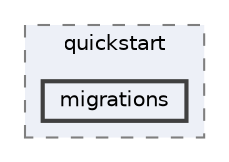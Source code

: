 digraph "env/lib/python3.12/site-packages/tutorial/quickstart/migrations"
{
 // LATEX_PDF_SIZE
  bgcolor="transparent";
  edge [fontname=Helvetica,fontsize=10,labelfontname=Helvetica,labelfontsize=10];
  node [fontname=Helvetica,fontsize=10,shape=box,height=0.2,width=0.4];
  compound=true
  subgraph clusterdir_1e912b4a772a0dcbf7c5eea6cf55fd11 {
    graph [ bgcolor="#edf0f7", pencolor="grey50", label="quickstart", fontname=Helvetica,fontsize=10 style="filled,dashed", URL="dir_1e912b4a772a0dcbf7c5eea6cf55fd11.html",tooltip=""]
  dir_8414ebd15ced0739086d5693a878420b [label="migrations", fillcolor="#edf0f7", color="grey25", style="filled,bold", URL="dir_8414ebd15ced0739086d5693a878420b.html",tooltip=""];
  }
}

